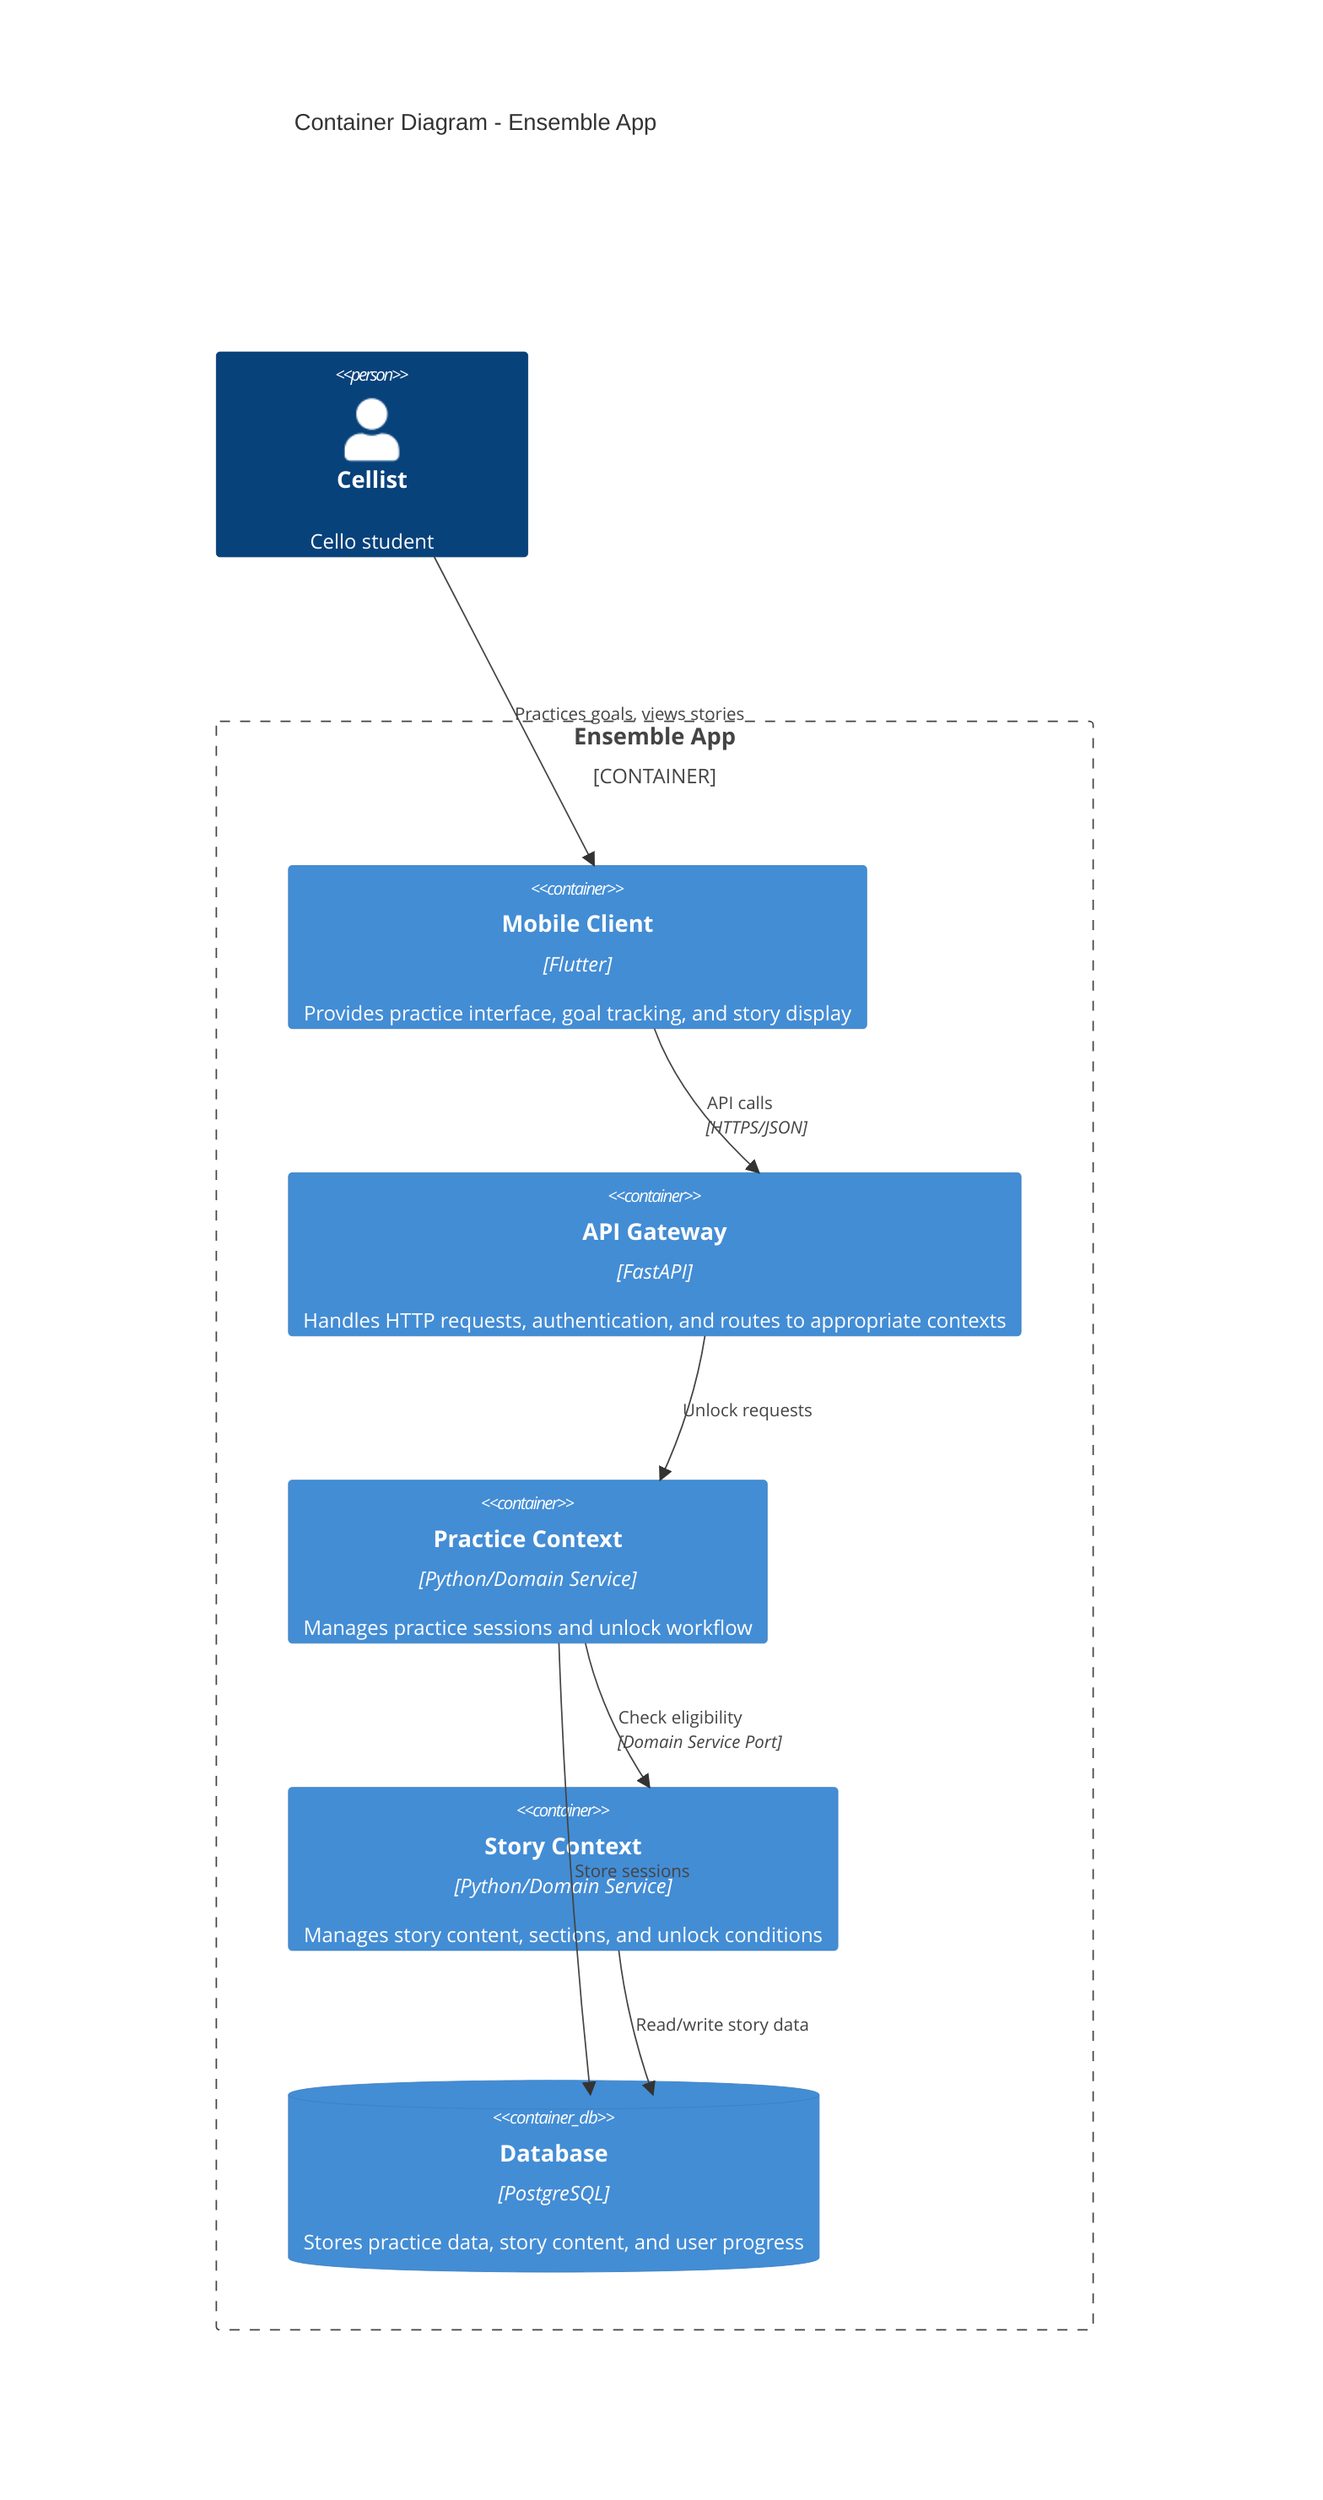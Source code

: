 C4Container
    title Container Diagram - Ensemble App

    Person(cellist, "Cellist", "Cello student")

    Container_Boundary(ensemble, "Ensemble App") {
        Container(mobile, "Mobile Client", "Flutter", "Provides practice interface, goal tracking, and story display")

        Container(api, "API Gateway", "FastAPI", "Handles HTTP requests, authentication, and routes to appropriate contexts")

        Container(practice, "Practice Context", "Python/Domain Service", "Manages practice sessions and unlock workflow")

        Container(story, "Story Context", "Python/Domain Service", "Manages story content, sections, and unlock conditions")

        ContainerDb(db, "Database", "PostgreSQL", "Stores practice data, story content, and user progress")
    }

    Rel(cellist, mobile, "Practices goals, views stories")
    Rel(mobile, api, "API calls", "HTTPS/JSON")
    Rel(api, practice, "Unlock requests")
    Rel(practice, story, "Check eligibility", "Domain Service Port")
    Rel(practice, db, "Store sessions")
    Rel(story, db, "Read/write story data")